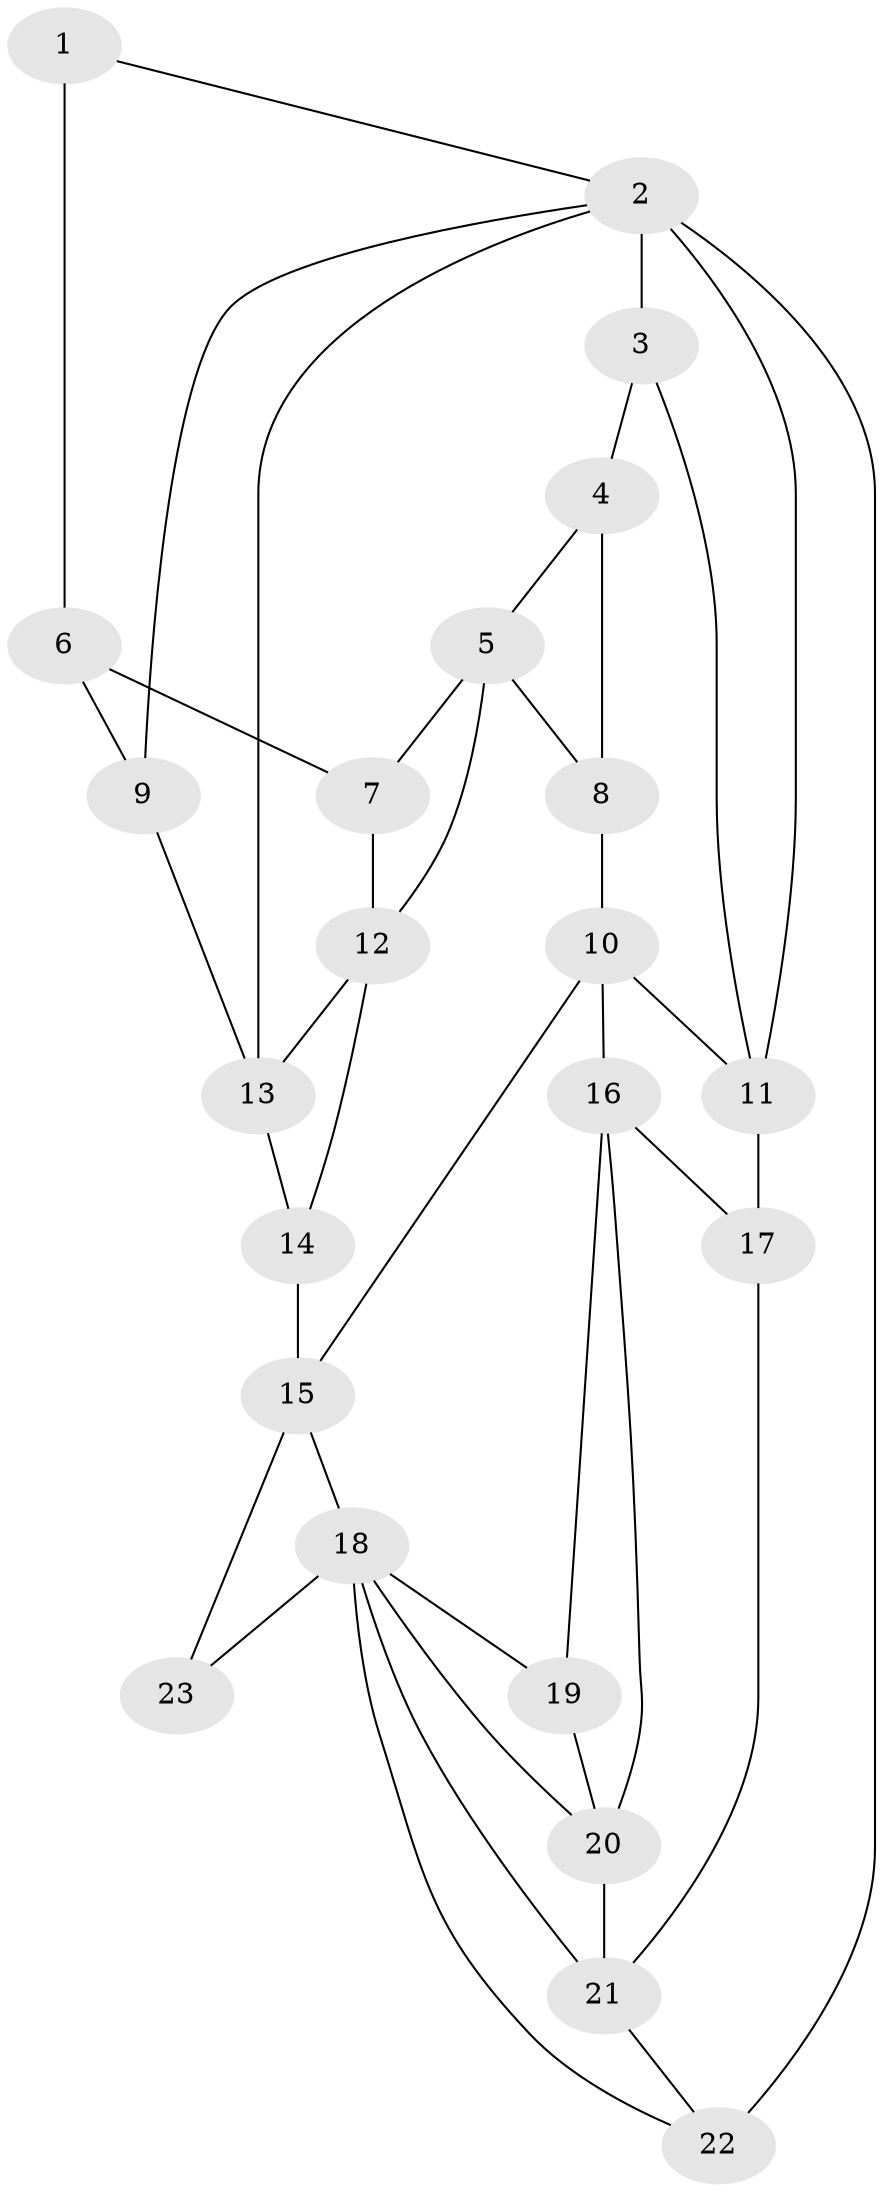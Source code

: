 // original degree distribution, {3: 0.02702702702702703, 5: 0.5135135135135135, 4: 0.24324324324324326, 6: 0.21621621621621623}
// Generated by graph-tools (version 1.1) at 2025/54/03/04/25 22:54:45]
// undirected, 23 vertices, 41 edges
graph export_dot {
  node [color=gray90,style=filled];
  1;
  2;
  3;
  4;
  5;
  6;
  7;
  8;
  9;
  10;
  11;
  12;
  13;
  14;
  15;
  16;
  17;
  18;
  19;
  20;
  21;
  22;
  23;
  1 -- 2 [weight=1.0];
  1 -- 6 [weight=2.0];
  2 -- 3 [weight=2.0];
  2 -- 9 [weight=1.0];
  2 -- 11 [weight=1.0];
  2 -- 13 [weight=2.0];
  2 -- 22 [weight=2.0];
  3 -- 4 [weight=1.0];
  3 -- 11 [weight=2.0];
  4 -- 5 [weight=1.0];
  4 -- 8 [weight=1.0];
  5 -- 7 [weight=2.0];
  5 -- 8 [weight=2.0];
  5 -- 12 [weight=1.0];
  6 -- 7 [weight=2.0];
  6 -- 9 [weight=2.0];
  7 -- 12 [weight=1.0];
  8 -- 10 [weight=1.0];
  9 -- 13 [weight=2.0];
  10 -- 11 [weight=1.0];
  10 -- 15 [weight=1.0];
  10 -- 16 [weight=1.0];
  11 -- 17 [weight=4.0];
  12 -- 13 [weight=1.0];
  12 -- 14 [weight=1.0];
  13 -- 14 [weight=1.0];
  14 -- 15 [weight=2.0];
  15 -- 18 [weight=1.0];
  15 -- 23 [weight=2.0];
  16 -- 17 [weight=1.0];
  16 -- 19 [weight=1.0];
  16 -- 20 [weight=1.0];
  17 -- 21 [weight=1.0];
  18 -- 19 [weight=1.0];
  18 -- 20 [weight=1.0];
  18 -- 21 [weight=1.0];
  18 -- 22 [weight=1.0];
  18 -- 23 [weight=1.0];
  19 -- 20 [weight=1.0];
  20 -- 21 [weight=3.0];
  21 -- 22 [weight=1.0];
}
